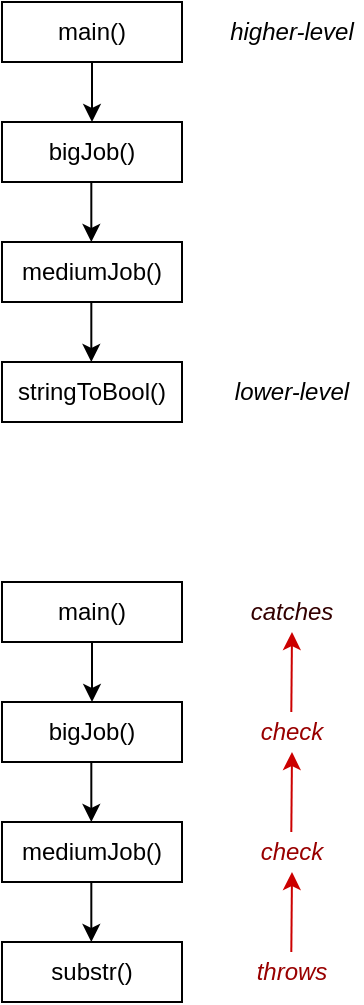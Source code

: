 <mxfile version="12.9.13" type="device"><diagram id="opj-drgV3lybiYYwfv0Y" name="Page-1"><mxGraphModel dx="1048" dy="596" grid="1" gridSize="10" guides="1" tooltips="1" connect="1" arrows="1" fold="1" page="1" pageScale="1" pageWidth="850" pageHeight="1100" math="0" shadow="0"><root><mxCell id="0"/><mxCell id="1" parent="0"/><mxCell id="FACe137tZp1rDgbuSHm2-50" value="stringToBool()" style="rounded=0;whiteSpace=wrap;html=1;" vertex="1" parent="1"><mxGeometry x="480" y="460" width="90" height="30" as="geometry"/></mxCell><mxCell id="FACe137tZp1rDgbuSHm2-51" value="main()" style="rounded=0;whiteSpace=wrap;html=1;" vertex="1" parent="1"><mxGeometry x="480" y="280" width="90" height="30" as="geometry"/></mxCell><mxCell id="FACe137tZp1rDgbuSHm2-52" value="bigJob()" style="rounded=0;whiteSpace=wrap;html=1;" vertex="1" parent="1"><mxGeometry x="480" y="340" width="90" height="30" as="geometry"/></mxCell><mxCell id="FACe137tZp1rDgbuSHm2-53" value="mediumJob()" style="rounded=0;whiteSpace=wrap;html=1;" vertex="1" parent="1"><mxGeometry x="480" y="400" width="90" height="30" as="geometry"/></mxCell><mxCell id="FACe137tZp1rDgbuSHm2-54" value="" style="endArrow=classic;html=1;exitX=0.5;exitY=1;exitDx=0;exitDy=0;" edge="1" parent="1" source="FACe137tZp1rDgbuSHm2-51" target="FACe137tZp1rDgbuSHm2-52"><mxGeometry width="50" height="50" relative="1" as="geometry"><mxPoint x="530" y="480" as="sourcePoint"/><mxPoint x="580" y="430" as="targetPoint"/></mxGeometry></mxCell><mxCell id="FACe137tZp1rDgbuSHm2-55" value="" style="endArrow=classic;html=1;exitX=0.5;exitY=1;exitDx=0;exitDy=0;" edge="1" parent="1"><mxGeometry width="50" height="50" relative="1" as="geometry"><mxPoint x="524.66" y="370.0" as="sourcePoint"/><mxPoint x="524.66" y="400.0" as="targetPoint"/></mxGeometry></mxCell><mxCell id="FACe137tZp1rDgbuSHm2-56" value="" style="endArrow=classic;html=1;exitX=0.5;exitY=1;exitDx=0;exitDy=0;" edge="1" parent="1"><mxGeometry width="50" height="50" relative="1" as="geometry"><mxPoint x="524.66" y="430.0" as="sourcePoint"/><mxPoint x="524.66" y="460.0" as="targetPoint"/></mxGeometry></mxCell><mxCell id="FACe137tZp1rDgbuSHm2-57" value="lower-level" style="text;html=1;strokeColor=none;fillColor=none;align=center;verticalAlign=middle;whiteSpace=wrap;rounded=0;fontStyle=2" vertex="1" parent="1"><mxGeometry x="590" y="465" width="70" height="20" as="geometry"/></mxCell><mxCell id="FACe137tZp1rDgbuSHm2-58" value="higher-level" style="text;html=1;strokeColor=none;fillColor=none;align=center;verticalAlign=middle;whiteSpace=wrap;rounded=0;fontStyle=2" vertex="1" parent="1"><mxGeometry x="590" y="285" width="70" height="20" as="geometry"/></mxCell><mxCell id="FACe137tZp1rDgbuSHm2-61" value="substr()" style="rounded=0;whiteSpace=wrap;html=1;" vertex="1" parent="1"><mxGeometry x="480" y="750" width="90" height="30" as="geometry"/></mxCell><mxCell id="FACe137tZp1rDgbuSHm2-62" value="main()" style="rounded=0;whiteSpace=wrap;html=1;" vertex="1" parent="1"><mxGeometry x="480" y="570" width="90" height="30" as="geometry"/></mxCell><mxCell id="FACe137tZp1rDgbuSHm2-63" value="bigJob()" style="rounded=0;whiteSpace=wrap;html=1;" vertex="1" parent="1"><mxGeometry x="480" y="630" width="90" height="30" as="geometry"/></mxCell><mxCell id="FACe137tZp1rDgbuSHm2-64" value="mediumJob()" style="rounded=0;whiteSpace=wrap;html=1;" vertex="1" parent="1"><mxGeometry x="480" y="690" width="90" height="30" as="geometry"/></mxCell><mxCell id="FACe137tZp1rDgbuSHm2-65" value="" style="endArrow=classic;html=1;exitX=0.5;exitY=1;exitDx=0;exitDy=0;" edge="1" parent="1" source="FACe137tZp1rDgbuSHm2-62" target="FACe137tZp1rDgbuSHm2-63"><mxGeometry width="50" height="50" relative="1" as="geometry"><mxPoint x="530" y="770" as="sourcePoint"/><mxPoint x="580" y="720" as="targetPoint"/></mxGeometry></mxCell><mxCell id="FACe137tZp1rDgbuSHm2-66" value="" style="endArrow=classic;html=1;exitX=0.5;exitY=1;exitDx=0;exitDy=0;" edge="1" parent="1"><mxGeometry width="50" height="50" relative="1" as="geometry"><mxPoint x="524.66" y="660.0" as="sourcePoint"/><mxPoint x="524.66" y="690.0" as="targetPoint"/></mxGeometry></mxCell><mxCell id="FACe137tZp1rDgbuSHm2-67" value="" style="endArrow=classic;html=1;exitX=0.5;exitY=1;exitDx=0;exitDy=0;" edge="1" parent="1"><mxGeometry width="50" height="50" relative="1" as="geometry"><mxPoint x="524.66" y="720" as="sourcePoint"/><mxPoint x="524.66" y="750" as="targetPoint"/></mxGeometry></mxCell><mxCell id="FACe137tZp1rDgbuSHm2-68" value="throws" style="text;html=1;strokeColor=none;fillColor=none;align=center;verticalAlign=middle;whiteSpace=wrap;rounded=0;fontStyle=2;fontColor=#990000;" vertex="1" parent="1"><mxGeometry x="590" y="755" width="70" height="20" as="geometry"/></mxCell><mxCell id="FACe137tZp1rDgbuSHm2-69" value="catches" style="text;html=1;strokeColor=none;fillColor=none;align=center;verticalAlign=middle;whiteSpace=wrap;rounded=0;fontStyle=2;fontColor=#330000;" vertex="1" parent="1"><mxGeometry x="590" y="575" width="70" height="20" as="geometry"/></mxCell><mxCell id="FACe137tZp1rDgbuSHm2-73" value="check" style="text;html=1;strokeColor=none;fillColor=none;align=center;verticalAlign=middle;whiteSpace=wrap;rounded=0;fontStyle=2;fontColor=#990000;" vertex="1" parent="1"><mxGeometry x="590" y="695" width="70" height="20" as="geometry"/></mxCell><mxCell id="FACe137tZp1rDgbuSHm2-74" value="check" style="text;html=1;strokeColor=none;fillColor=none;align=center;verticalAlign=middle;whiteSpace=wrap;rounded=0;fontStyle=2;fontColor=#990000;" vertex="1" parent="1"><mxGeometry x="590" y="635" width="70" height="20" as="geometry"/></mxCell><mxCell id="FACe137tZp1rDgbuSHm2-75" value="" style="endArrow=classic;html=1;fontColor=#990000;strokeColor=#CC0000;" edge="1" parent="1"><mxGeometry width="50" height="50" relative="1" as="geometry"><mxPoint x="624.66" y="755" as="sourcePoint"/><mxPoint x="625" y="715" as="targetPoint"/></mxGeometry></mxCell><mxCell id="FACe137tZp1rDgbuSHm2-76" value="" style="endArrow=classic;html=1;fontColor=#990000;strokeColor=#CC0000;" edge="1" parent="1"><mxGeometry width="50" height="50" relative="1" as="geometry"><mxPoint x="624.66" y="695" as="sourcePoint"/><mxPoint x="625" y="655" as="targetPoint"/></mxGeometry></mxCell><mxCell id="FACe137tZp1rDgbuSHm2-77" value="" style="endArrow=classic;html=1;fontColor=#990000;strokeColor=#CC0000;" edge="1" parent="1"><mxGeometry width="50" height="50" relative="1" as="geometry"><mxPoint x="624.66" y="635" as="sourcePoint"/><mxPoint x="625" y="595" as="targetPoint"/></mxGeometry></mxCell></root></mxGraphModel></diagram></mxfile>